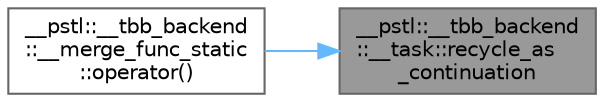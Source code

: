 digraph "__pstl::__tbb_backend::__task::recycle_as_continuation"
{
 // LATEX_PDF_SIZE
  bgcolor="transparent";
  edge [fontname=Helvetica,fontsize=10,labelfontname=Helvetica,labelfontsize=10];
  node [fontname=Helvetica,fontsize=10,shape=box,height=0.2,width=0.4];
  rankdir="RL";
  Node1 [id="Node000001",label="__pstl::__tbb_backend\l::__task::recycle_as\l_continuation",height=0.2,width=0.4,color="gray40", fillcolor="grey60", style="filled", fontcolor="black",tooltip=" "];
  Node1 -> Node2 [id="edge2_Node000001_Node000002",dir="back",color="steelblue1",style="solid",tooltip=" "];
  Node2 [id="Node000002",label="__pstl::__tbb_backend\l::__merge_func_static\l::operator()",height=0.2,width=0.4,color="grey40", fillcolor="white", style="filled",URL="$class____pstl_1_1____tbb__backend_1_1____merge__func__static.html#a1dc95885cb49d40281fc153091c09e0f",tooltip=" "];
}
